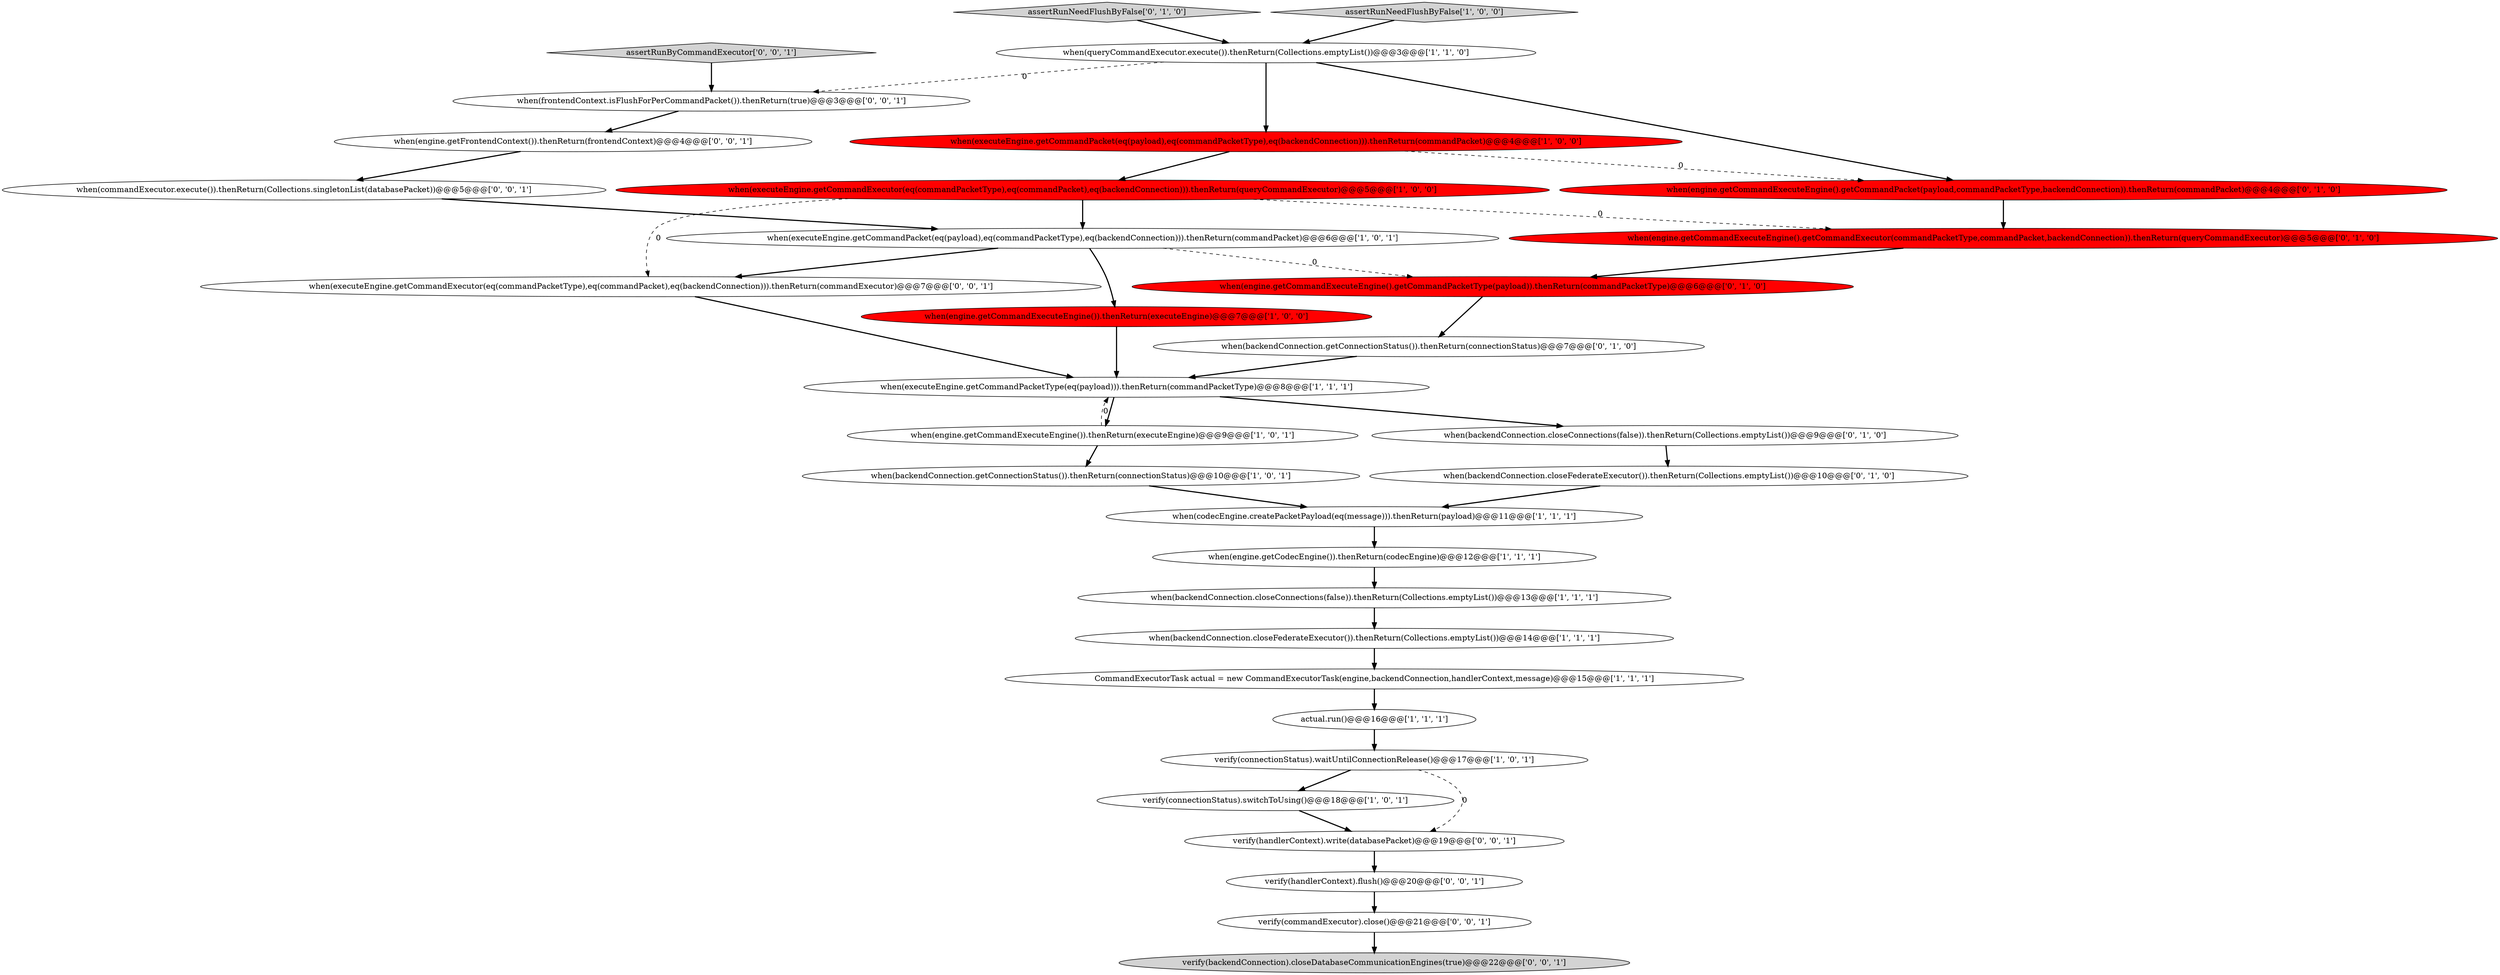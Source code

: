 digraph {
17 [style = filled, label = "when(backendConnection.getConnectionStatus()).thenReturn(connectionStatus)@@@7@@@['0', '1', '0']", fillcolor = white, shape = ellipse image = "AAA0AAABBB2BBB"];
15 [style = filled, label = "verify(connectionStatus).waitUntilConnectionRelease()@@@17@@@['1', '0', '1']", fillcolor = white, shape = ellipse image = "AAA0AAABBB1BBB"];
14 [style = filled, label = "when(backendConnection.closeConnections(false)).thenReturn(Collections.emptyList())@@@13@@@['1', '1', '1']", fillcolor = white, shape = ellipse image = "AAA0AAABBB1BBB"];
5 [style = filled, label = "when(engine.getCommandExecuteEngine()).thenReturn(executeEngine)@@@9@@@['1', '0', '1']", fillcolor = white, shape = ellipse image = "AAA0AAABBB1BBB"];
11 [style = filled, label = "when(engine.getCodecEngine()).thenReturn(codecEngine)@@@12@@@['1', '1', '1']", fillcolor = white, shape = ellipse image = "AAA0AAABBB1BBB"];
10 [style = filled, label = "when(executeEngine.getCommandPacket(eq(payload),eq(commandPacketType),eq(backendConnection))).thenReturn(commandPacket)@@@6@@@['1', '0', '1']", fillcolor = white, shape = ellipse image = "AAA0AAABBB1BBB"];
12 [style = filled, label = "verify(connectionStatus).switchToUsing()@@@18@@@['1', '0', '1']", fillcolor = white, shape = ellipse image = "AAA0AAABBB1BBB"];
4 [style = filled, label = "when(executeEngine.getCommandPacket(eq(payload),eq(commandPacketType),eq(backendConnection))).thenReturn(commandPacket)@@@4@@@['1', '0', '0']", fillcolor = red, shape = ellipse image = "AAA1AAABBB1BBB"];
22 [style = filled, label = "when(engine.getCommandExecuteEngine().getCommandExecutor(commandPacketType,commandPacket,backendConnection)).thenReturn(queryCommandExecutor)@@@5@@@['0', '1', '0']", fillcolor = red, shape = ellipse image = "AAA1AAABBB2BBB"];
6 [style = filled, label = "when(codecEngine.createPacketPayload(eq(message))).thenReturn(payload)@@@11@@@['1', '1', '1']", fillcolor = white, shape = ellipse image = "AAA0AAABBB1BBB"];
0 [style = filled, label = "when(backendConnection.getConnectionStatus()).thenReturn(connectionStatus)@@@10@@@['1', '0', '1']", fillcolor = white, shape = ellipse image = "AAA0AAABBB1BBB"];
25 [style = filled, label = "when(executeEngine.getCommandExecutor(eq(commandPacketType),eq(commandPacket),eq(backendConnection))).thenReturn(commandExecutor)@@@7@@@['0', '0', '1']", fillcolor = white, shape = ellipse image = "AAA0AAABBB3BBB"];
21 [style = filled, label = "when(engine.getCommandExecuteEngine().getCommandPacketType(payload)).thenReturn(commandPacketType)@@@6@@@['0', '1', '0']", fillcolor = red, shape = ellipse image = "AAA1AAABBB2BBB"];
16 [style = filled, label = "when(queryCommandExecutor.execute()).thenReturn(Collections.emptyList())@@@3@@@['1', '1', '0']", fillcolor = white, shape = ellipse image = "AAA0AAABBB1BBB"];
27 [style = filled, label = "verify(commandExecutor).close()@@@21@@@['0', '0', '1']", fillcolor = white, shape = ellipse image = "AAA0AAABBB3BBB"];
9 [style = filled, label = "when(executeEngine.getCommandPacketType(eq(payload))).thenReturn(commandPacketType)@@@8@@@['1', '1', '1']", fillcolor = white, shape = ellipse image = "AAA0AAABBB1BBB"];
29 [style = filled, label = "when(commandExecutor.execute()).thenReturn(Collections.singletonList(databasePacket))@@@5@@@['0', '0', '1']", fillcolor = white, shape = ellipse image = "AAA0AAABBB3BBB"];
20 [style = filled, label = "assertRunNeedFlushByFalse['0', '1', '0']", fillcolor = lightgray, shape = diamond image = "AAA0AAABBB2BBB"];
19 [style = filled, label = "when(backendConnection.closeConnections(false)).thenReturn(Collections.emptyList())@@@9@@@['0', '1', '0']", fillcolor = white, shape = ellipse image = "AAA0AAABBB2BBB"];
31 [style = filled, label = "when(engine.getFrontendContext()).thenReturn(frontendContext)@@@4@@@['0', '0', '1']", fillcolor = white, shape = ellipse image = "AAA0AAABBB3BBB"];
1 [style = filled, label = "actual.run()@@@16@@@['1', '1', '1']", fillcolor = white, shape = ellipse image = "AAA0AAABBB1BBB"];
18 [style = filled, label = "when(backendConnection.closeFederateExecutor()).thenReturn(Collections.emptyList())@@@10@@@['0', '1', '0']", fillcolor = white, shape = ellipse image = "AAA0AAABBB2BBB"];
13 [style = filled, label = "assertRunNeedFlushByFalse['1', '0', '0']", fillcolor = lightgray, shape = diamond image = "AAA0AAABBB1BBB"];
28 [style = filled, label = "when(frontendContext.isFlushForPerCommandPacket()).thenReturn(true)@@@3@@@['0', '0', '1']", fillcolor = white, shape = ellipse image = "AAA0AAABBB3BBB"];
7 [style = filled, label = "when(executeEngine.getCommandExecutor(eq(commandPacketType),eq(commandPacket),eq(backendConnection))).thenReturn(queryCommandExecutor)@@@5@@@['1', '0', '0']", fillcolor = red, shape = ellipse image = "AAA1AAABBB1BBB"];
26 [style = filled, label = "verify(backendConnection).closeDatabaseCommunicationEngines(true)@@@22@@@['0', '0', '1']", fillcolor = lightgray, shape = ellipse image = "AAA0AAABBB3BBB"];
32 [style = filled, label = "verify(handlerContext).flush()@@@20@@@['0', '0', '1']", fillcolor = white, shape = ellipse image = "AAA0AAABBB3BBB"];
23 [style = filled, label = "when(engine.getCommandExecuteEngine().getCommandPacket(payload,commandPacketType,backendConnection)).thenReturn(commandPacket)@@@4@@@['0', '1', '0']", fillcolor = red, shape = ellipse image = "AAA1AAABBB2BBB"];
24 [style = filled, label = "verify(handlerContext).write(databasePacket)@@@19@@@['0', '0', '1']", fillcolor = white, shape = ellipse image = "AAA0AAABBB3BBB"];
3 [style = filled, label = "CommandExecutorTask actual = new CommandExecutorTask(engine,backendConnection,handlerContext,message)@@@15@@@['1', '1', '1']", fillcolor = white, shape = ellipse image = "AAA0AAABBB1BBB"];
2 [style = filled, label = "when(engine.getCommandExecuteEngine()).thenReturn(executeEngine)@@@7@@@['1', '0', '0']", fillcolor = red, shape = ellipse image = "AAA1AAABBB1BBB"];
8 [style = filled, label = "when(backendConnection.closeFederateExecutor()).thenReturn(Collections.emptyList())@@@14@@@['1', '1', '1']", fillcolor = white, shape = ellipse image = "AAA0AAABBB1BBB"];
30 [style = filled, label = "assertRunByCommandExecutor['0', '0', '1']", fillcolor = lightgray, shape = diamond image = "AAA0AAABBB3BBB"];
19->18 [style = bold, label=""];
10->21 [style = dashed, label="0"];
3->1 [style = bold, label=""];
11->14 [style = bold, label=""];
7->10 [style = bold, label=""];
0->6 [style = bold, label=""];
1->15 [style = bold, label=""];
17->9 [style = bold, label=""];
28->31 [style = bold, label=""];
25->9 [style = bold, label=""];
8->3 [style = bold, label=""];
24->32 [style = bold, label=""];
15->24 [style = dashed, label="0"];
22->21 [style = bold, label=""];
31->29 [style = bold, label=""];
32->27 [style = bold, label=""];
5->9 [style = dashed, label="0"];
2->9 [style = bold, label=""];
16->23 [style = bold, label=""];
12->24 [style = bold, label=""];
13->16 [style = bold, label=""];
4->7 [style = bold, label=""];
23->22 [style = bold, label=""];
30->28 [style = bold, label=""];
20->16 [style = bold, label=""];
5->0 [style = bold, label=""];
18->6 [style = bold, label=""];
10->25 [style = bold, label=""];
6->11 [style = bold, label=""];
7->25 [style = dashed, label="0"];
9->5 [style = bold, label=""];
9->19 [style = bold, label=""];
29->10 [style = bold, label=""];
10->2 [style = bold, label=""];
14->8 [style = bold, label=""];
15->12 [style = bold, label=""];
16->4 [style = bold, label=""];
16->28 [style = dashed, label="0"];
4->23 [style = dashed, label="0"];
21->17 [style = bold, label=""];
7->22 [style = dashed, label="0"];
27->26 [style = bold, label=""];
}
